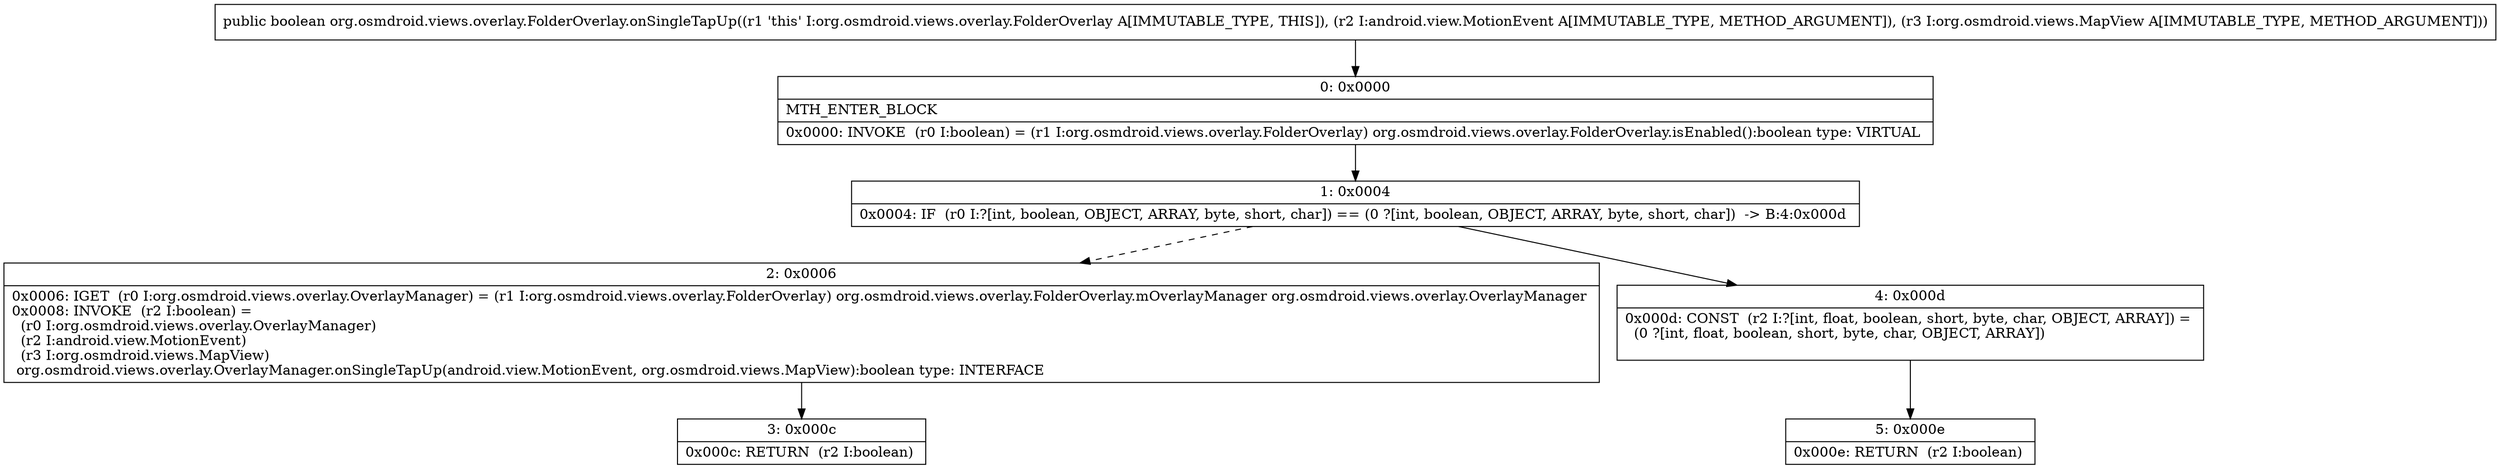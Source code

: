 digraph "CFG fororg.osmdroid.views.overlay.FolderOverlay.onSingleTapUp(Landroid\/view\/MotionEvent;Lorg\/osmdroid\/views\/MapView;)Z" {
Node_0 [shape=record,label="{0\:\ 0x0000|MTH_ENTER_BLOCK\l|0x0000: INVOKE  (r0 I:boolean) = (r1 I:org.osmdroid.views.overlay.FolderOverlay) org.osmdroid.views.overlay.FolderOverlay.isEnabled():boolean type: VIRTUAL \l}"];
Node_1 [shape=record,label="{1\:\ 0x0004|0x0004: IF  (r0 I:?[int, boolean, OBJECT, ARRAY, byte, short, char]) == (0 ?[int, boolean, OBJECT, ARRAY, byte, short, char])  \-\> B:4:0x000d \l}"];
Node_2 [shape=record,label="{2\:\ 0x0006|0x0006: IGET  (r0 I:org.osmdroid.views.overlay.OverlayManager) = (r1 I:org.osmdroid.views.overlay.FolderOverlay) org.osmdroid.views.overlay.FolderOverlay.mOverlayManager org.osmdroid.views.overlay.OverlayManager \l0x0008: INVOKE  (r2 I:boolean) = \l  (r0 I:org.osmdroid.views.overlay.OverlayManager)\l  (r2 I:android.view.MotionEvent)\l  (r3 I:org.osmdroid.views.MapView)\l org.osmdroid.views.overlay.OverlayManager.onSingleTapUp(android.view.MotionEvent, org.osmdroid.views.MapView):boolean type: INTERFACE \l}"];
Node_3 [shape=record,label="{3\:\ 0x000c|0x000c: RETURN  (r2 I:boolean) \l}"];
Node_4 [shape=record,label="{4\:\ 0x000d|0x000d: CONST  (r2 I:?[int, float, boolean, short, byte, char, OBJECT, ARRAY]) = \l  (0 ?[int, float, boolean, short, byte, char, OBJECT, ARRAY])\l \l}"];
Node_5 [shape=record,label="{5\:\ 0x000e|0x000e: RETURN  (r2 I:boolean) \l}"];
MethodNode[shape=record,label="{public boolean org.osmdroid.views.overlay.FolderOverlay.onSingleTapUp((r1 'this' I:org.osmdroid.views.overlay.FolderOverlay A[IMMUTABLE_TYPE, THIS]), (r2 I:android.view.MotionEvent A[IMMUTABLE_TYPE, METHOD_ARGUMENT]), (r3 I:org.osmdroid.views.MapView A[IMMUTABLE_TYPE, METHOD_ARGUMENT])) }"];
MethodNode -> Node_0;
Node_0 -> Node_1;
Node_1 -> Node_2[style=dashed];
Node_1 -> Node_4;
Node_2 -> Node_3;
Node_4 -> Node_5;
}

